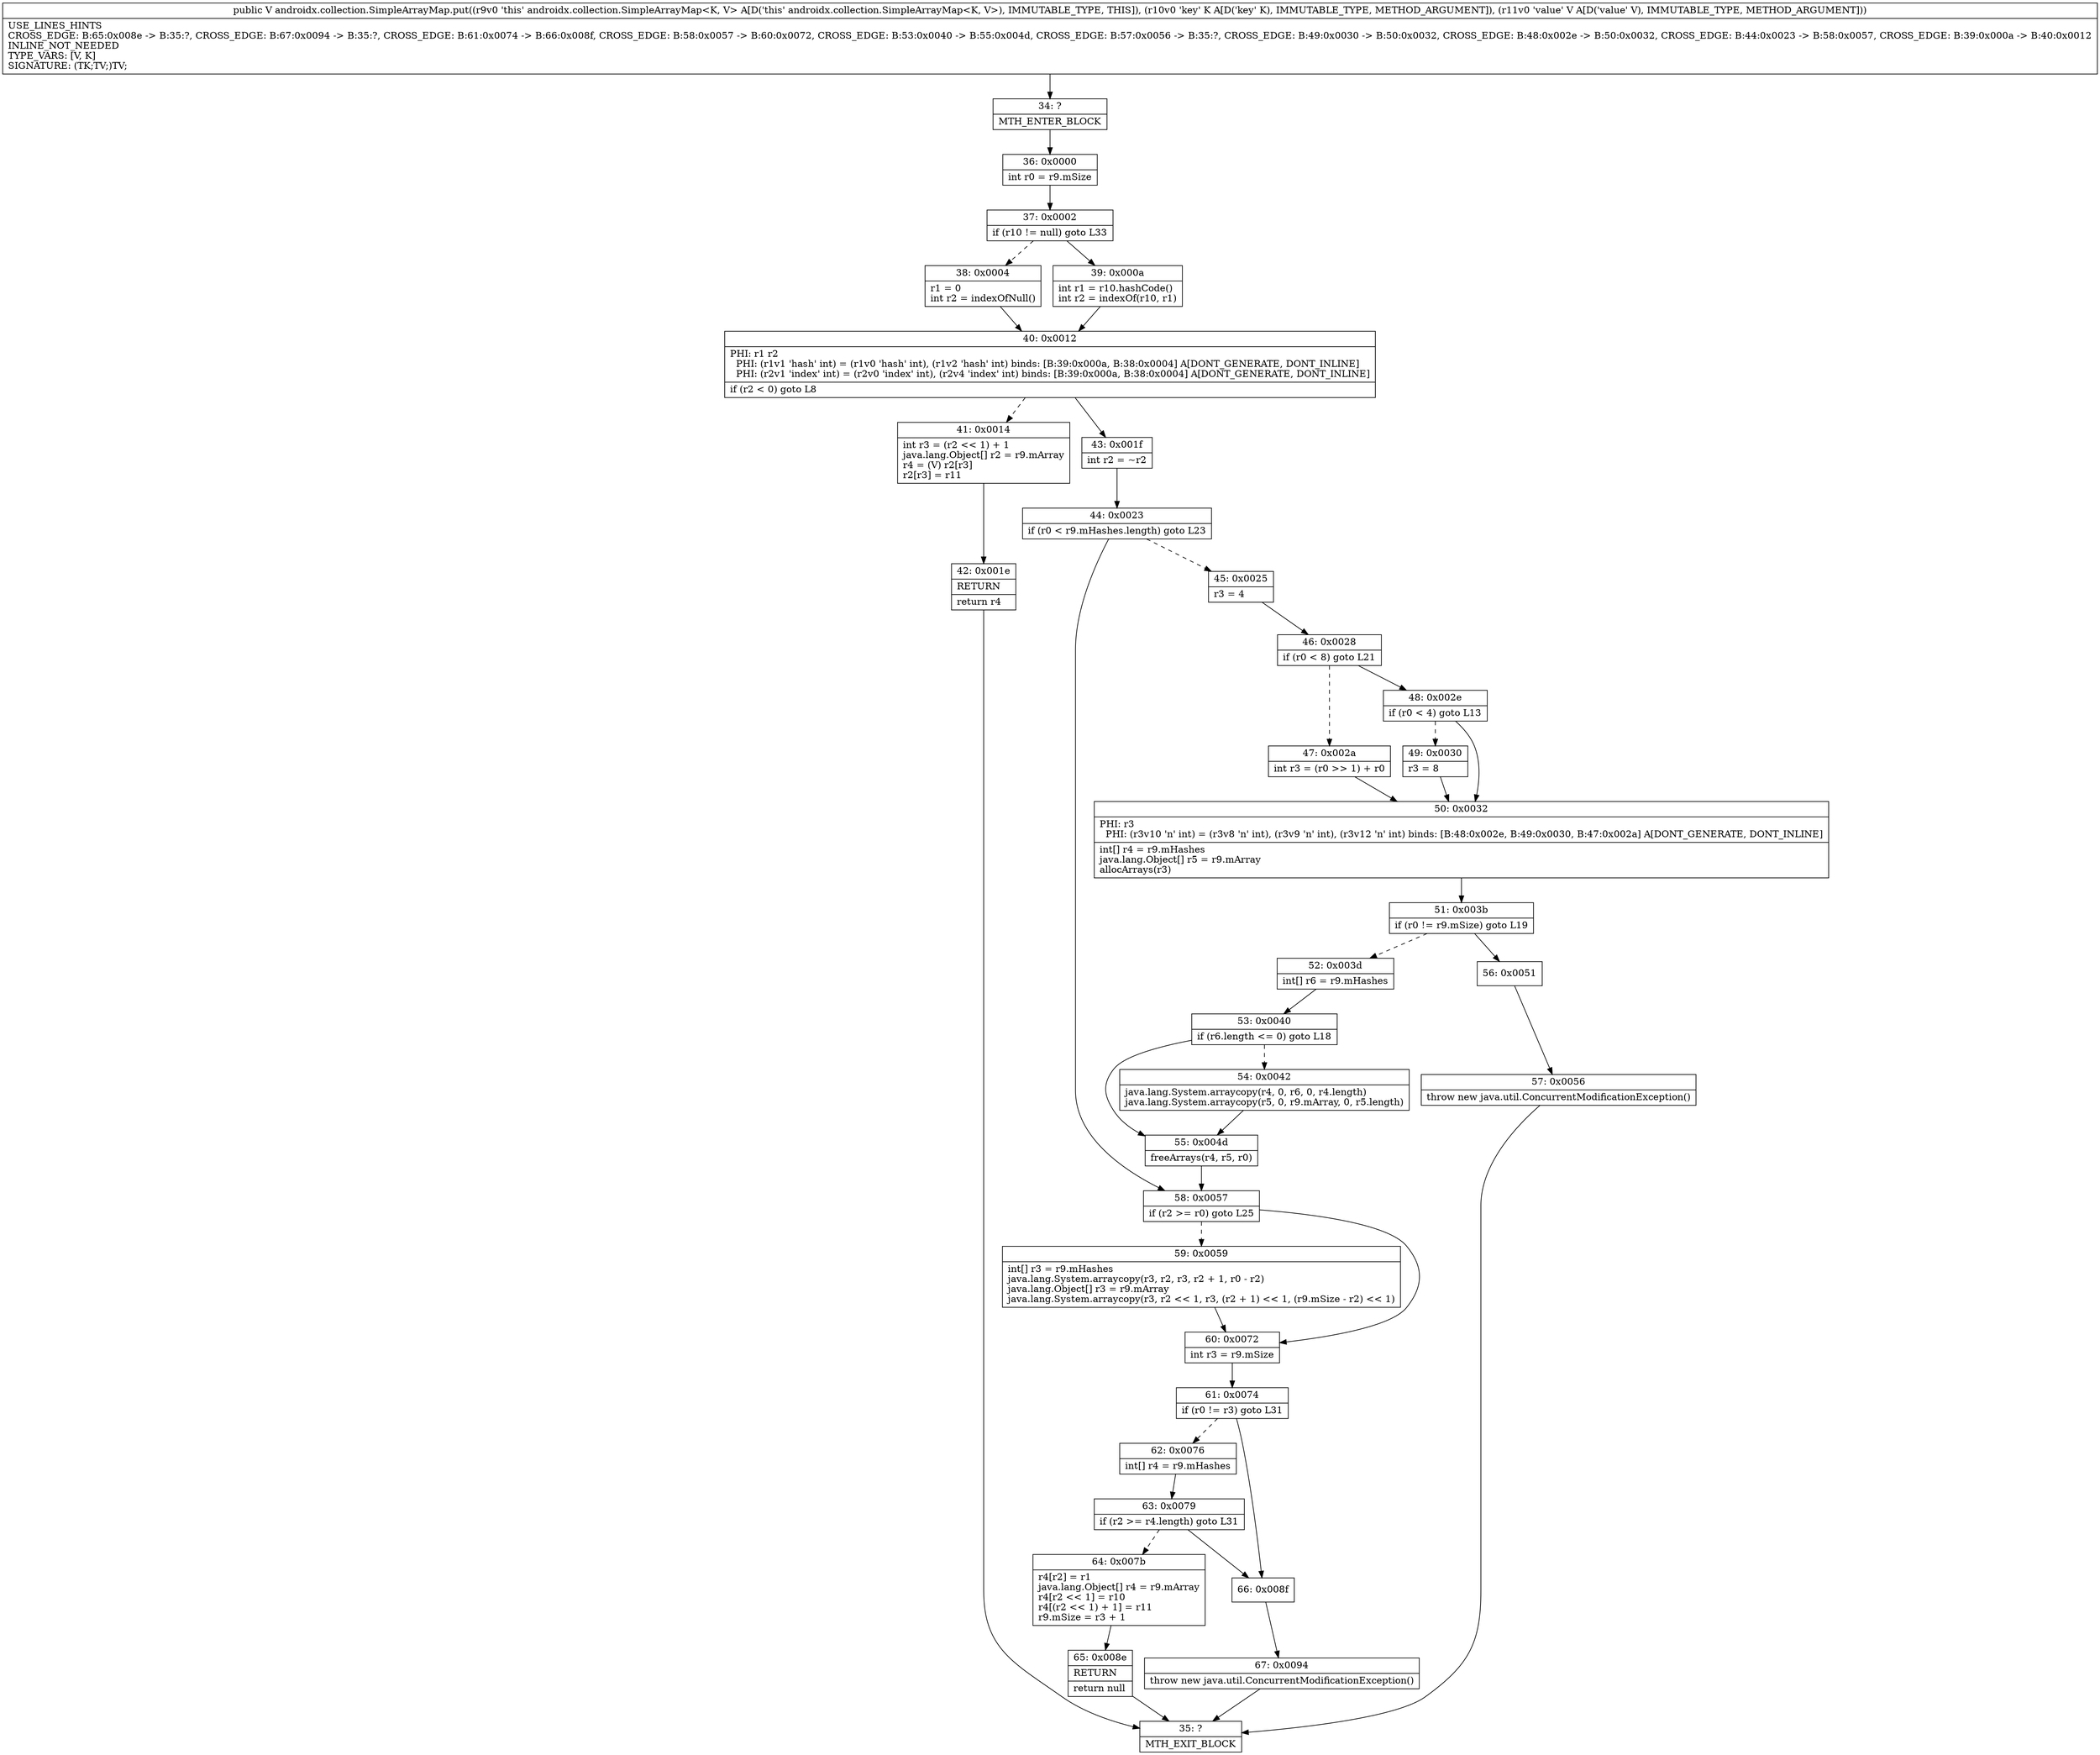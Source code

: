 digraph "CFG forandroidx.collection.SimpleArrayMap.put(Ljava\/lang\/Object;Ljava\/lang\/Object;)Ljava\/lang\/Object;" {
Node_34 [shape=record,label="{34\:\ ?|MTH_ENTER_BLOCK\l}"];
Node_36 [shape=record,label="{36\:\ 0x0000|int r0 = r9.mSize\l}"];
Node_37 [shape=record,label="{37\:\ 0x0002|if (r10 != null) goto L33\l}"];
Node_38 [shape=record,label="{38\:\ 0x0004|r1 = 0\lint r2 = indexOfNull()\l}"];
Node_40 [shape=record,label="{40\:\ 0x0012|PHI: r1 r2 \l  PHI: (r1v1 'hash' int) = (r1v0 'hash' int), (r1v2 'hash' int) binds: [B:39:0x000a, B:38:0x0004] A[DONT_GENERATE, DONT_INLINE]\l  PHI: (r2v1 'index' int) = (r2v0 'index' int), (r2v4 'index' int) binds: [B:39:0x000a, B:38:0x0004] A[DONT_GENERATE, DONT_INLINE]\l|if (r2 \< 0) goto L8\l}"];
Node_41 [shape=record,label="{41\:\ 0x0014|int r3 = (r2 \<\< 1) + 1\ljava.lang.Object[] r2 = r9.mArray\lr4 = (V) r2[r3]\lr2[r3] = r11\l}"];
Node_42 [shape=record,label="{42\:\ 0x001e|RETURN\l|return r4\l}"];
Node_35 [shape=record,label="{35\:\ ?|MTH_EXIT_BLOCK\l}"];
Node_43 [shape=record,label="{43\:\ 0x001f|int r2 = ~r2\l}"];
Node_44 [shape=record,label="{44\:\ 0x0023|if (r0 \< r9.mHashes.length) goto L23\l}"];
Node_45 [shape=record,label="{45\:\ 0x0025|r3 = 4\l}"];
Node_46 [shape=record,label="{46\:\ 0x0028|if (r0 \< 8) goto L21\l}"];
Node_47 [shape=record,label="{47\:\ 0x002a|int r3 = (r0 \>\> 1) + r0\l}"];
Node_50 [shape=record,label="{50\:\ 0x0032|PHI: r3 \l  PHI: (r3v10 'n' int) = (r3v8 'n' int), (r3v9 'n' int), (r3v12 'n' int) binds: [B:48:0x002e, B:49:0x0030, B:47:0x002a] A[DONT_GENERATE, DONT_INLINE]\l|int[] r4 = r9.mHashes\ljava.lang.Object[] r5 = r9.mArray\lallocArrays(r3)\l}"];
Node_51 [shape=record,label="{51\:\ 0x003b|if (r0 != r9.mSize) goto L19\l}"];
Node_52 [shape=record,label="{52\:\ 0x003d|int[] r6 = r9.mHashes\l}"];
Node_53 [shape=record,label="{53\:\ 0x0040|if (r6.length \<= 0) goto L18\l}"];
Node_54 [shape=record,label="{54\:\ 0x0042|java.lang.System.arraycopy(r4, 0, r6, 0, r4.length)\ljava.lang.System.arraycopy(r5, 0, r9.mArray, 0, r5.length)\l}"];
Node_55 [shape=record,label="{55\:\ 0x004d|freeArrays(r4, r5, r0)\l}"];
Node_56 [shape=record,label="{56\:\ 0x0051}"];
Node_57 [shape=record,label="{57\:\ 0x0056|throw new java.util.ConcurrentModificationException()\l}"];
Node_48 [shape=record,label="{48\:\ 0x002e|if (r0 \< 4) goto L13\l}"];
Node_49 [shape=record,label="{49\:\ 0x0030|r3 = 8\l}"];
Node_58 [shape=record,label="{58\:\ 0x0057|if (r2 \>= r0) goto L25\l}"];
Node_59 [shape=record,label="{59\:\ 0x0059|int[] r3 = r9.mHashes\ljava.lang.System.arraycopy(r3, r2, r3, r2 + 1, r0 \- r2)\ljava.lang.Object[] r3 = r9.mArray\ljava.lang.System.arraycopy(r3, r2 \<\< 1, r3, (r2 + 1) \<\< 1, (r9.mSize \- r2) \<\< 1)\l}"];
Node_60 [shape=record,label="{60\:\ 0x0072|int r3 = r9.mSize\l}"];
Node_61 [shape=record,label="{61\:\ 0x0074|if (r0 != r3) goto L31\l}"];
Node_62 [shape=record,label="{62\:\ 0x0076|int[] r4 = r9.mHashes\l}"];
Node_63 [shape=record,label="{63\:\ 0x0079|if (r2 \>= r4.length) goto L31\l}"];
Node_64 [shape=record,label="{64\:\ 0x007b|r4[r2] = r1\ljava.lang.Object[] r4 = r9.mArray\lr4[r2 \<\< 1] = r10\lr4[(r2 \<\< 1) + 1] = r11\lr9.mSize = r3 + 1\l}"];
Node_65 [shape=record,label="{65\:\ 0x008e|RETURN\l|return null\l}"];
Node_66 [shape=record,label="{66\:\ 0x008f}"];
Node_67 [shape=record,label="{67\:\ 0x0094|throw new java.util.ConcurrentModificationException()\l}"];
Node_39 [shape=record,label="{39\:\ 0x000a|int r1 = r10.hashCode()\lint r2 = indexOf(r10, r1)\l}"];
MethodNode[shape=record,label="{public V androidx.collection.SimpleArrayMap.put((r9v0 'this' androidx.collection.SimpleArrayMap\<K, V\> A[D('this' androidx.collection.SimpleArrayMap\<K, V\>), IMMUTABLE_TYPE, THIS]), (r10v0 'key' K A[D('key' K), IMMUTABLE_TYPE, METHOD_ARGUMENT]), (r11v0 'value' V A[D('value' V), IMMUTABLE_TYPE, METHOD_ARGUMENT]))  | USE_LINES_HINTS\lCROSS_EDGE: B:65:0x008e \-\> B:35:?, CROSS_EDGE: B:67:0x0094 \-\> B:35:?, CROSS_EDGE: B:61:0x0074 \-\> B:66:0x008f, CROSS_EDGE: B:58:0x0057 \-\> B:60:0x0072, CROSS_EDGE: B:53:0x0040 \-\> B:55:0x004d, CROSS_EDGE: B:57:0x0056 \-\> B:35:?, CROSS_EDGE: B:49:0x0030 \-\> B:50:0x0032, CROSS_EDGE: B:48:0x002e \-\> B:50:0x0032, CROSS_EDGE: B:44:0x0023 \-\> B:58:0x0057, CROSS_EDGE: B:39:0x000a \-\> B:40:0x0012\lINLINE_NOT_NEEDED\lTYPE_VARS: [V, K]\lSIGNATURE: (TK;TV;)TV;\l}"];
MethodNode -> Node_34;Node_34 -> Node_36;
Node_36 -> Node_37;
Node_37 -> Node_38[style=dashed];
Node_37 -> Node_39;
Node_38 -> Node_40;
Node_40 -> Node_41[style=dashed];
Node_40 -> Node_43;
Node_41 -> Node_42;
Node_42 -> Node_35;
Node_43 -> Node_44;
Node_44 -> Node_45[style=dashed];
Node_44 -> Node_58;
Node_45 -> Node_46;
Node_46 -> Node_47[style=dashed];
Node_46 -> Node_48;
Node_47 -> Node_50;
Node_50 -> Node_51;
Node_51 -> Node_52[style=dashed];
Node_51 -> Node_56;
Node_52 -> Node_53;
Node_53 -> Node_54[style=dashed];
Node_53 -> Node_55;
Node_54 -> Node_55;
Node_55 -> Node_58;
Node_56 -> Node_57;
Node_57 -> Node_35;
Node_48 -> Node_49[style=dashed];
Node_48 -> Node_50;
Node_49 -> Node_50;
Node_58 -> Node_59[style=dashed];
Node_58 -> Node_60;
Node_59 -> Node_60;
Node_60 -> Node_61;
Node_61 -> Node_62[style=dashed];
Node_61 -> Node_66;
Node_62 -> Node_63;
Node_63 -> Node_64[style=dashed];
Node_63 -> Node_66;
Node_64 -> Node_65;
Node_65 -> Node_35;
Node_66 -> Node_67;
Node_67 -> Node_35;
Node_39 -> Node_40;
}

